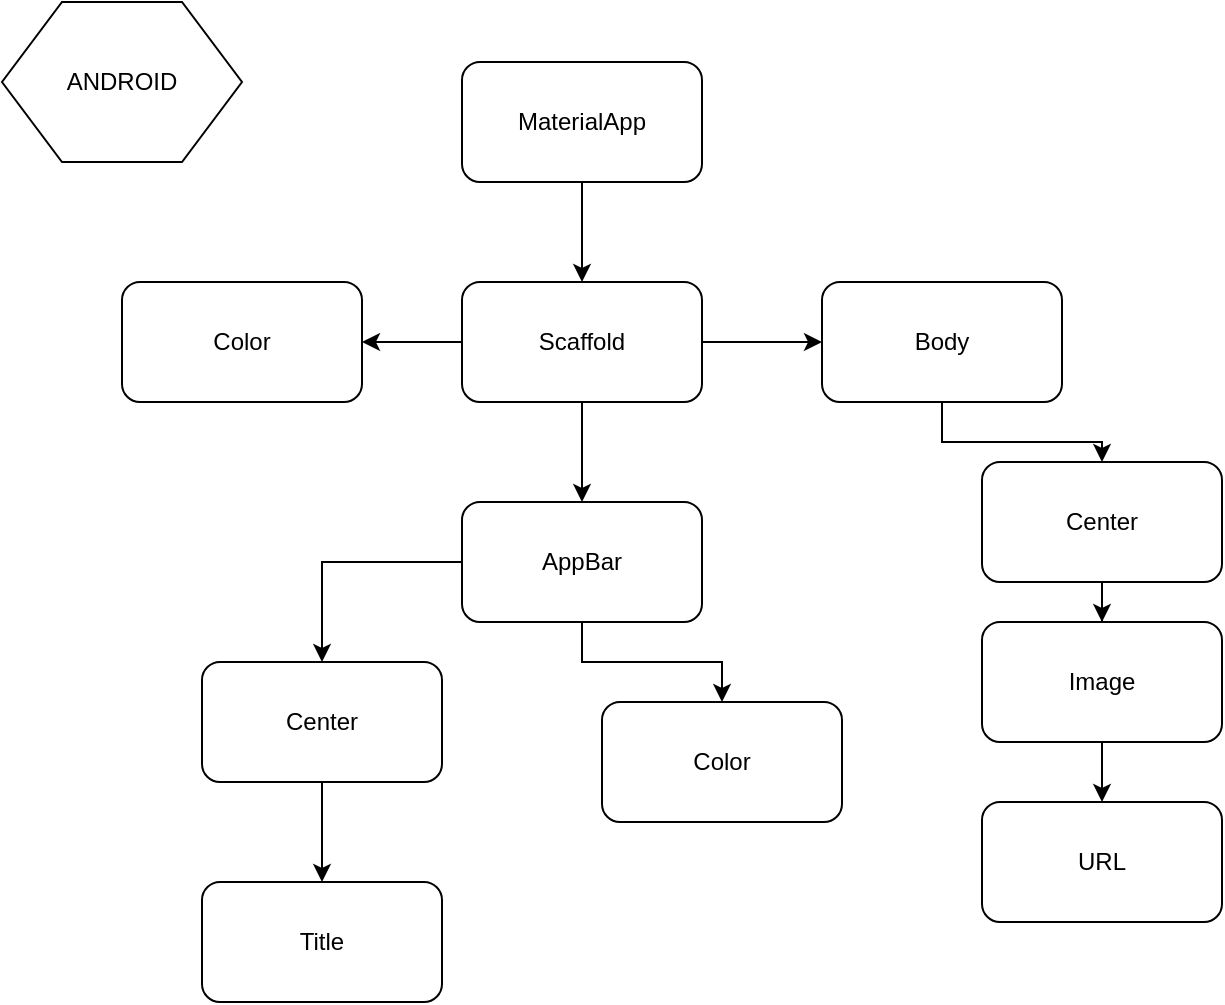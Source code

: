 <mxfile version="12.4.7" type="github"><diagram id="JTh2dNA3fVmqliiqVUQb" name="Page-1"><mxGraphModel dx="694" dy="439" grid="1" gridSize="10" guides="1" tooltips="1" connect="1" arrows="1" fold="1" page="1" pageScale="1" pageWidth="850" pageHeight="1100" math="0" shadow="0"><root><mxCell id="0"/><mxCell id="1" parent="0"/><mxCell id="_a4ZFM1rdXuuwPOkctsl-3" value="" style="edgeStyle=orthogonalEdgeStyle;rounded=0;orthogonalLoop=1;jettySize=auto;html=1;" parent="1" source="_a4ZFM1rdXuuwPOkctsl-1" target="_a4ZFM1rdXuuwPOkctsl-2" edge="1"><mxGeometry relative="1" as="geometry"/></mxCell><mxCell id="_a4ZFM1rdXuuwPOkctsl-1" value="MaterialApp" style="rounded=1;whiteSpace=wrap;html=1;" parent="1" vertex="1"><mxGeometry x="250" y="40" width="120" height="60" as="geometry"/></mxCell><mxCell id="_a4ZFM1rdXuuwPOkctsl-5" value="" style="edgeStyle=orthogonalEdgeStyle;rounded=0;orthogonalLoop=1;jettySize=auto;html=1;" parent="1" source="_a4ZFM1rdXuuwPOkctsl-2" target="_a4ZFM1rdXuuwPOkctsl-4" edge="1"><mxGeometry relative="1" as="geometry"/></mxCell><mxCell id="_a4ZFM1rdXuuwPOkctsl-7" value="" style="edgeStyle=orthogonalEdgeStyle;rounded=0;orthogonalLoop=1;jettySize=auto;html=1;" parent="1" source="_a4ZFM1rdXuuwPOkctsl-2" target="_a4ZFM1rdXuuwPOkctsl-6" edge="1"><mxGeometry relative="1" as="geometry"/></mxCell><mxCell id="_a4ZFM1rdXuuwPOkctsl-9" value="" style="edgeStyle=orthogonalEdgeStyle;rounded=0;orthogonalLoop=1;jettySize=auto;html=1;" parent="1" source="_a4ZFM1rdXuuwPOkctsl-2" target="_a4ZFM1rdXuuwPOkctsl-8" edge="1"><mxGeometry relative="1" as="geometry"/></mxCell><mxCell id="_a4ZFM1rdXuuwPOkctsl-2" value="Scaffold" style="rounded=1;whiteSpace=wrap;html=1;" parent="1" vertex="1"><mxGeometry x="250" y="150" width="120" height="60" as="geometry"/></mxCell><mxCell id="_a4ZFM1rdXuuwPOkctsl-4" value="Color" style="rounded=1;whiteSpace=wrap;html=1;" parent="1" vertex="1"><mxGeometry x="80" y="150" width="120" height="60" as="geometry"/></mxCell><mxCell id="_a4ZFM1rdXuuwPOkctsl-17" style="edgeStyle=orthogonalEdgeStyle;rounded=0;orthogonalLoop=1;jettySize=auto;html=1;entryX=0.5;entryY=0;entryDx=0;entryDy=0;" parent="1" source="_a4ZFM1rdXuuwPOkctsl-6" target="_a4ZFM1rdXuuwPOkctsl-12" edge="1"><mxGeometry relative="1" as="geometry"/></mxCell><mxCell id="DI3bdptQD9Qg91rwUcsU-3" value="" style="edgeStyle=orthogonalEdgeStyle;rounded=0;orthogonalLoop=1;jettySize=auto;html=1;" edge="1" parent="1" source="_a4ZFM1rdXuuwPOkctsl-6"><mxGeometry relative="1" as="geometry"><mxPoint x="180" y="340" as="targetPoint"/><Array as="points"><mxPoint x="180" y="290"/></Array></mxGeometry></mxCell><mxCell id="_a4ZFM1rdXuuwPOkctsl-6" value="AppBar" style="rounded=1;whiteSpace=wrap;html=1;" parent="1" vertex="1"><mxGeometry x="250" y="260" width="120" height="60" as="geometry"/></mxCell><mxCell id="_a4ZFM1rdXuuwPOkctsl-21" style="edgeStyle=orthogonalEdgeStyle;rounded=0;orthogonalLoop=1;jettySize=auto;html=1;" parent="1" source="_a4ZFM1rdXuuwPOkctsl-8" target="_a4ZFM1rdXuuwPOkctsl-18" edge="1"><mxGeometry relative="1" as="geometry"/></mxCell><mxCell id="_a4ZFM1rdXuuwPOkctsl-8" value="Body" style="rounded=1;whiteSpace=wrap;html=1;" parent="1" vertex="1"><mxGeometry x="430" y="150" width="120" height="60" as="geometry"/></mxCell><mxCell id="_a4ZFM1rdXuuwPOkctsl-10" value="Title" style="rounded=1;whiteSpace=wrap;html=1;" parent="1" vertex="1"><mxGeometry x="120" y="450" width="120" height="60" as="geometry"/></mxCell><mxCell id="_a4ZFM1rdXuuwPOkctsl-12" value="Color" style="rounded=1;whiteSpace=wrap;html=1;" parent="1" vertex="1"><mxGeometry x="320" y="360" width="120" height="60" as="geometry"/></mxCell><mxCell id="_a4ZFM1rdXuuwPOkctsl-23" value="" style="edgeStyle=orthogonalEdgeStyle;rounded=0;orthogonalLoop=1;jettySize=auto;html=1;" parent="1" source="_a4ZFM1rdXuuwPOkctsl-18" target="_a4ZFM1rdXuuwPOkctsl-22" edge="1"><mxGeometry relative="1" as="geometry"/></mxCell><mxCell id="_a4ZFM1rdXuuwPOkctsl-18" value="Center" style="rounded=1;whiteSpace=wrap;html=1;" parent="1" vertex="1"><mxGeometry x="510" y="240" width="120" height="60" as="geometry"/></mxCell><mxCell id="_a4ZFM1rdXuuwPOkctsl-25" value="" style="edgeStyle=orthogonalEdgeStyle;rounded=0;orthogonalLoop=1;jettySize=auto;html=1;" parent="1" source="_a4ZFM1rdXuuwPOkctsl-22" target="_a4ZFM1rdXuuwPOkctsl-24" edge="1"><mxGeometry relative="1" as="geometry"/></mxCell><mxCell id="_a4ZFM1rdXuuwPOkctsl-22" value="Image" style="rounded=1;whiteSpace=wrap;html=1;" parent="1" vertex="1"><mxGeometry x="510" y="320" width="120" height="60" as="geometry"/></mxCell><mxCell id="_a4ZFM1rdXuuwPOkctsl-24" value="URL" style="rounded=1;whiteSpace=wrap;html=1;" parent="1" vertex="1"><mxGeometry x="510" y="410" width="120" height="60" as="geometry"/></mxCell><mxCell id="DI3bdptQD9Qg91rwUcsU-6" style="edgeStyle=orthogonalEdgeStyle;rounded=0;orthogonalLoop=1;jettySize=auto;html=1;entryX=0.5;entryY=0;entryDx=0;entryDy=0;" edge="1" parent="1" source="DI3bdptQD9Qg91rwUcsU-1" target="_a4ZFM1rdXuuwPOkctsl-10"><mxGeometry relative="1" as="geometry"/></mxCell><mxCell id="DI3bdptQD9Qg91rwUcsU-1" value="Center" style="rounded=1;whiteSpace=wrap;html=1;" vertex="1" parent="1"><mxGeometry x="120" y="340" width="120" height="60" as="geometry"/></mxCell><mxCell id="DI3bdptQD9Qg91rwUcsU-8" value="ANDROID" style="shape=hexagon;perimeter=hexagonPerimeter2;whiteSpace=wrap;html=1;" vertex="1" parent="1"><mxGeometry x="20" y="10" width="120" height="80" as="geometry"/></mxCell></root></mxGraphModel></diagram></mxfile>